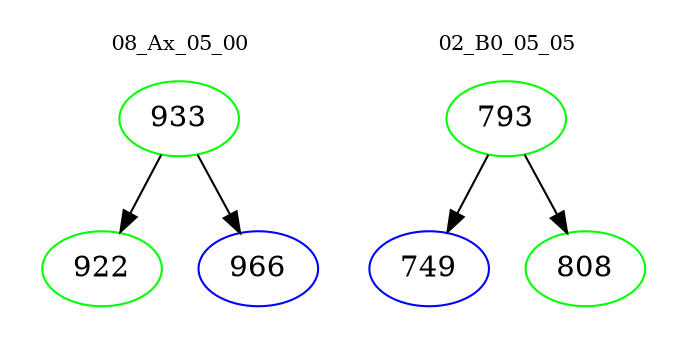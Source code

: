 digraph{
subgraph cluster_0 {
color = white
label = "08_Ax_05_00";
fontsize=10;
T0_933 [label="933", color="green"]
T0_933 -> T0_922 [color="black"]
T0_922 [label="922", color="green"]
T0_933 -> T0_966 [color="black"]
T0_966 [label="966", color="blue"]
}
subgraph cluster_1 {
color = white
label = "02_B0_05_05";
fontsize=10;
T1_793 [label="793", color="green"]
T1_793 -> T1_749 [color="black"]
T1_749 [label="749", color="blue"]
T1_793 -> T1_808 [color="black"]
T1_808 [label="808", color="green"]
}
}
